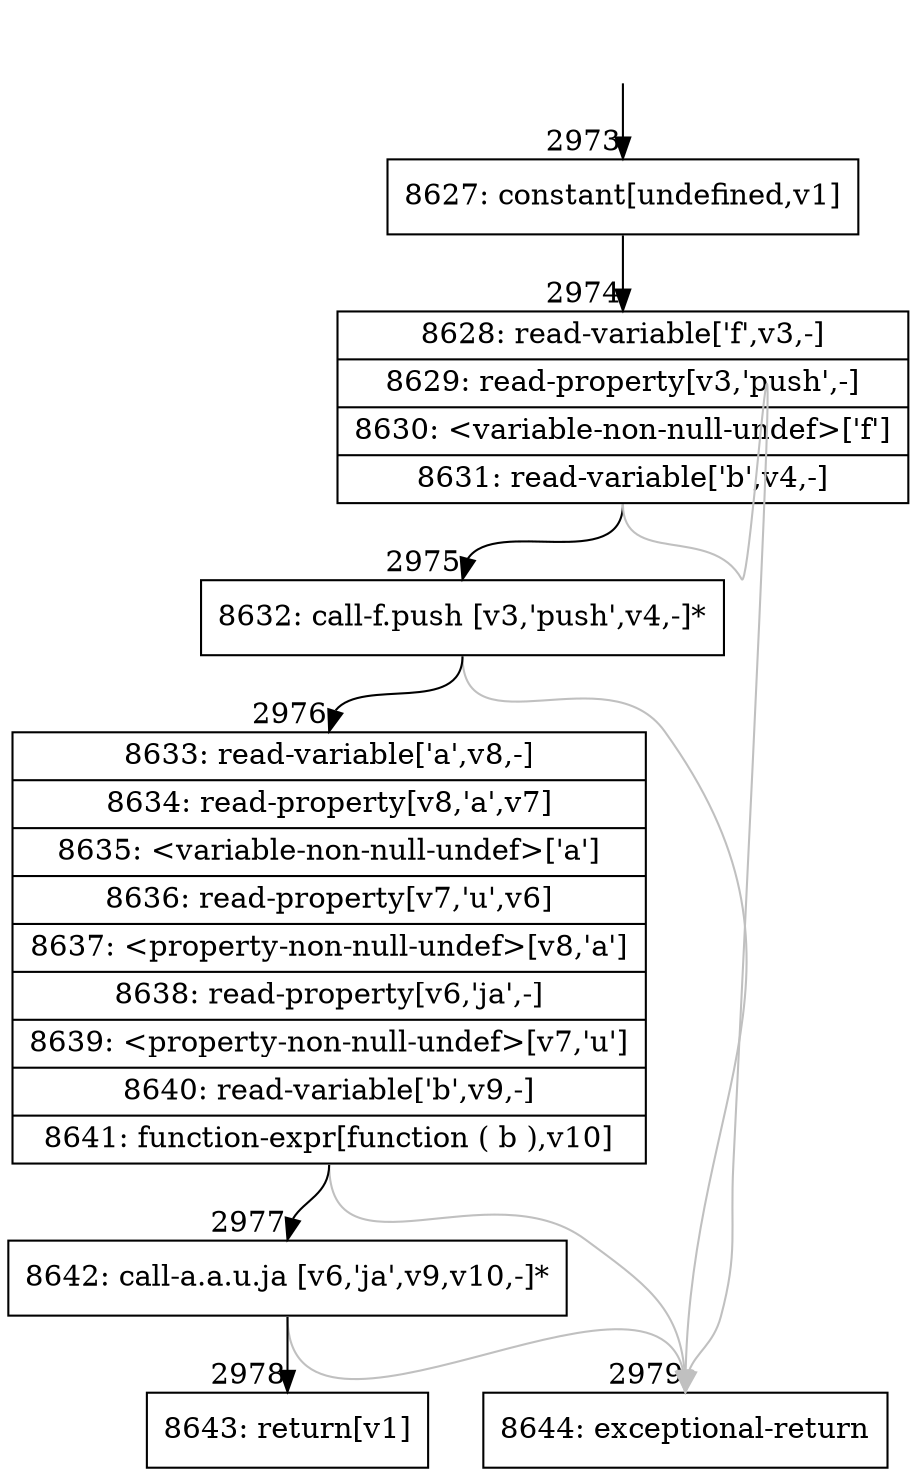 digraph {
rankdir="TD"
BB_entry243[shape=none,label=""];
BB_entry243 -> BB2973 [tailport=s, headport=n, headlabel="    2973"]
BB2973 [shape=record label="{8627: constant[undefined,v1]}" ] 
BB2973 -> BB2974 [tailport=s, headport=n, headlabel="      2974"]
BB2974 [shape=record label="{8628: read-variable['f',v3,-]|8629: read-property[v3,'push',-]|8630: \<variable-non-null-undef\>['f']|8631: read-variable['b',v4,-]}" ] 
BB2974 -> BB2975 [tailport=s, headport=n, headlabel="      2975"]
BB2974 -> BB2979 [tailport=s, headport=n, color=gray, headlabel="      2979"]
BB2975 [shape=record label="{8632: call-f.push [v3,'push',v4,-]*}" ] 
BB2975 -> BB2976 [tailport=s, headport=n, headlabel="      2976"]
BB2975 -> BB2979 [tailport=s, headport=n, color=gray]
BB2976 [shape=record label="{8633: read-variable['a',v8,-]|8634: read-property[v8,'a',v7]|8635: \<variable-non-null-undef\>['a']|8636: read-property[v7,'u',v6]|8637: \<property-non-null-undef\>[v8,'a']|8638: read-property[v6,'ja',-]|8639: \<property-non-null-undef\>[v7,'u']|8640: read-variable['b',v9,-]|8641: function-expr[function ( b ),v10]}" ] 
BB2976 -> BB2977 [tailport=s, headport=n, headlabel="      2977"]
BB2976 -> BB2979 [tailport=s, headport=n, color=gray]
BB2977 [shape=record label="{8642: call-a.a.u.ja [v6,'ja',v9,v10,-]*}" ] 
BB2977 -> BB2978 [tailport=s, headport=n, headlabel="      2978"]
BB2977 -> BB2979 [tailport=s, headport=n, color=gray]
BB2978 [shape=record label="{8643: return[v1]}" ] 
BB2979 [shape=record label="{8644: exceptional-return}" ] 
}
